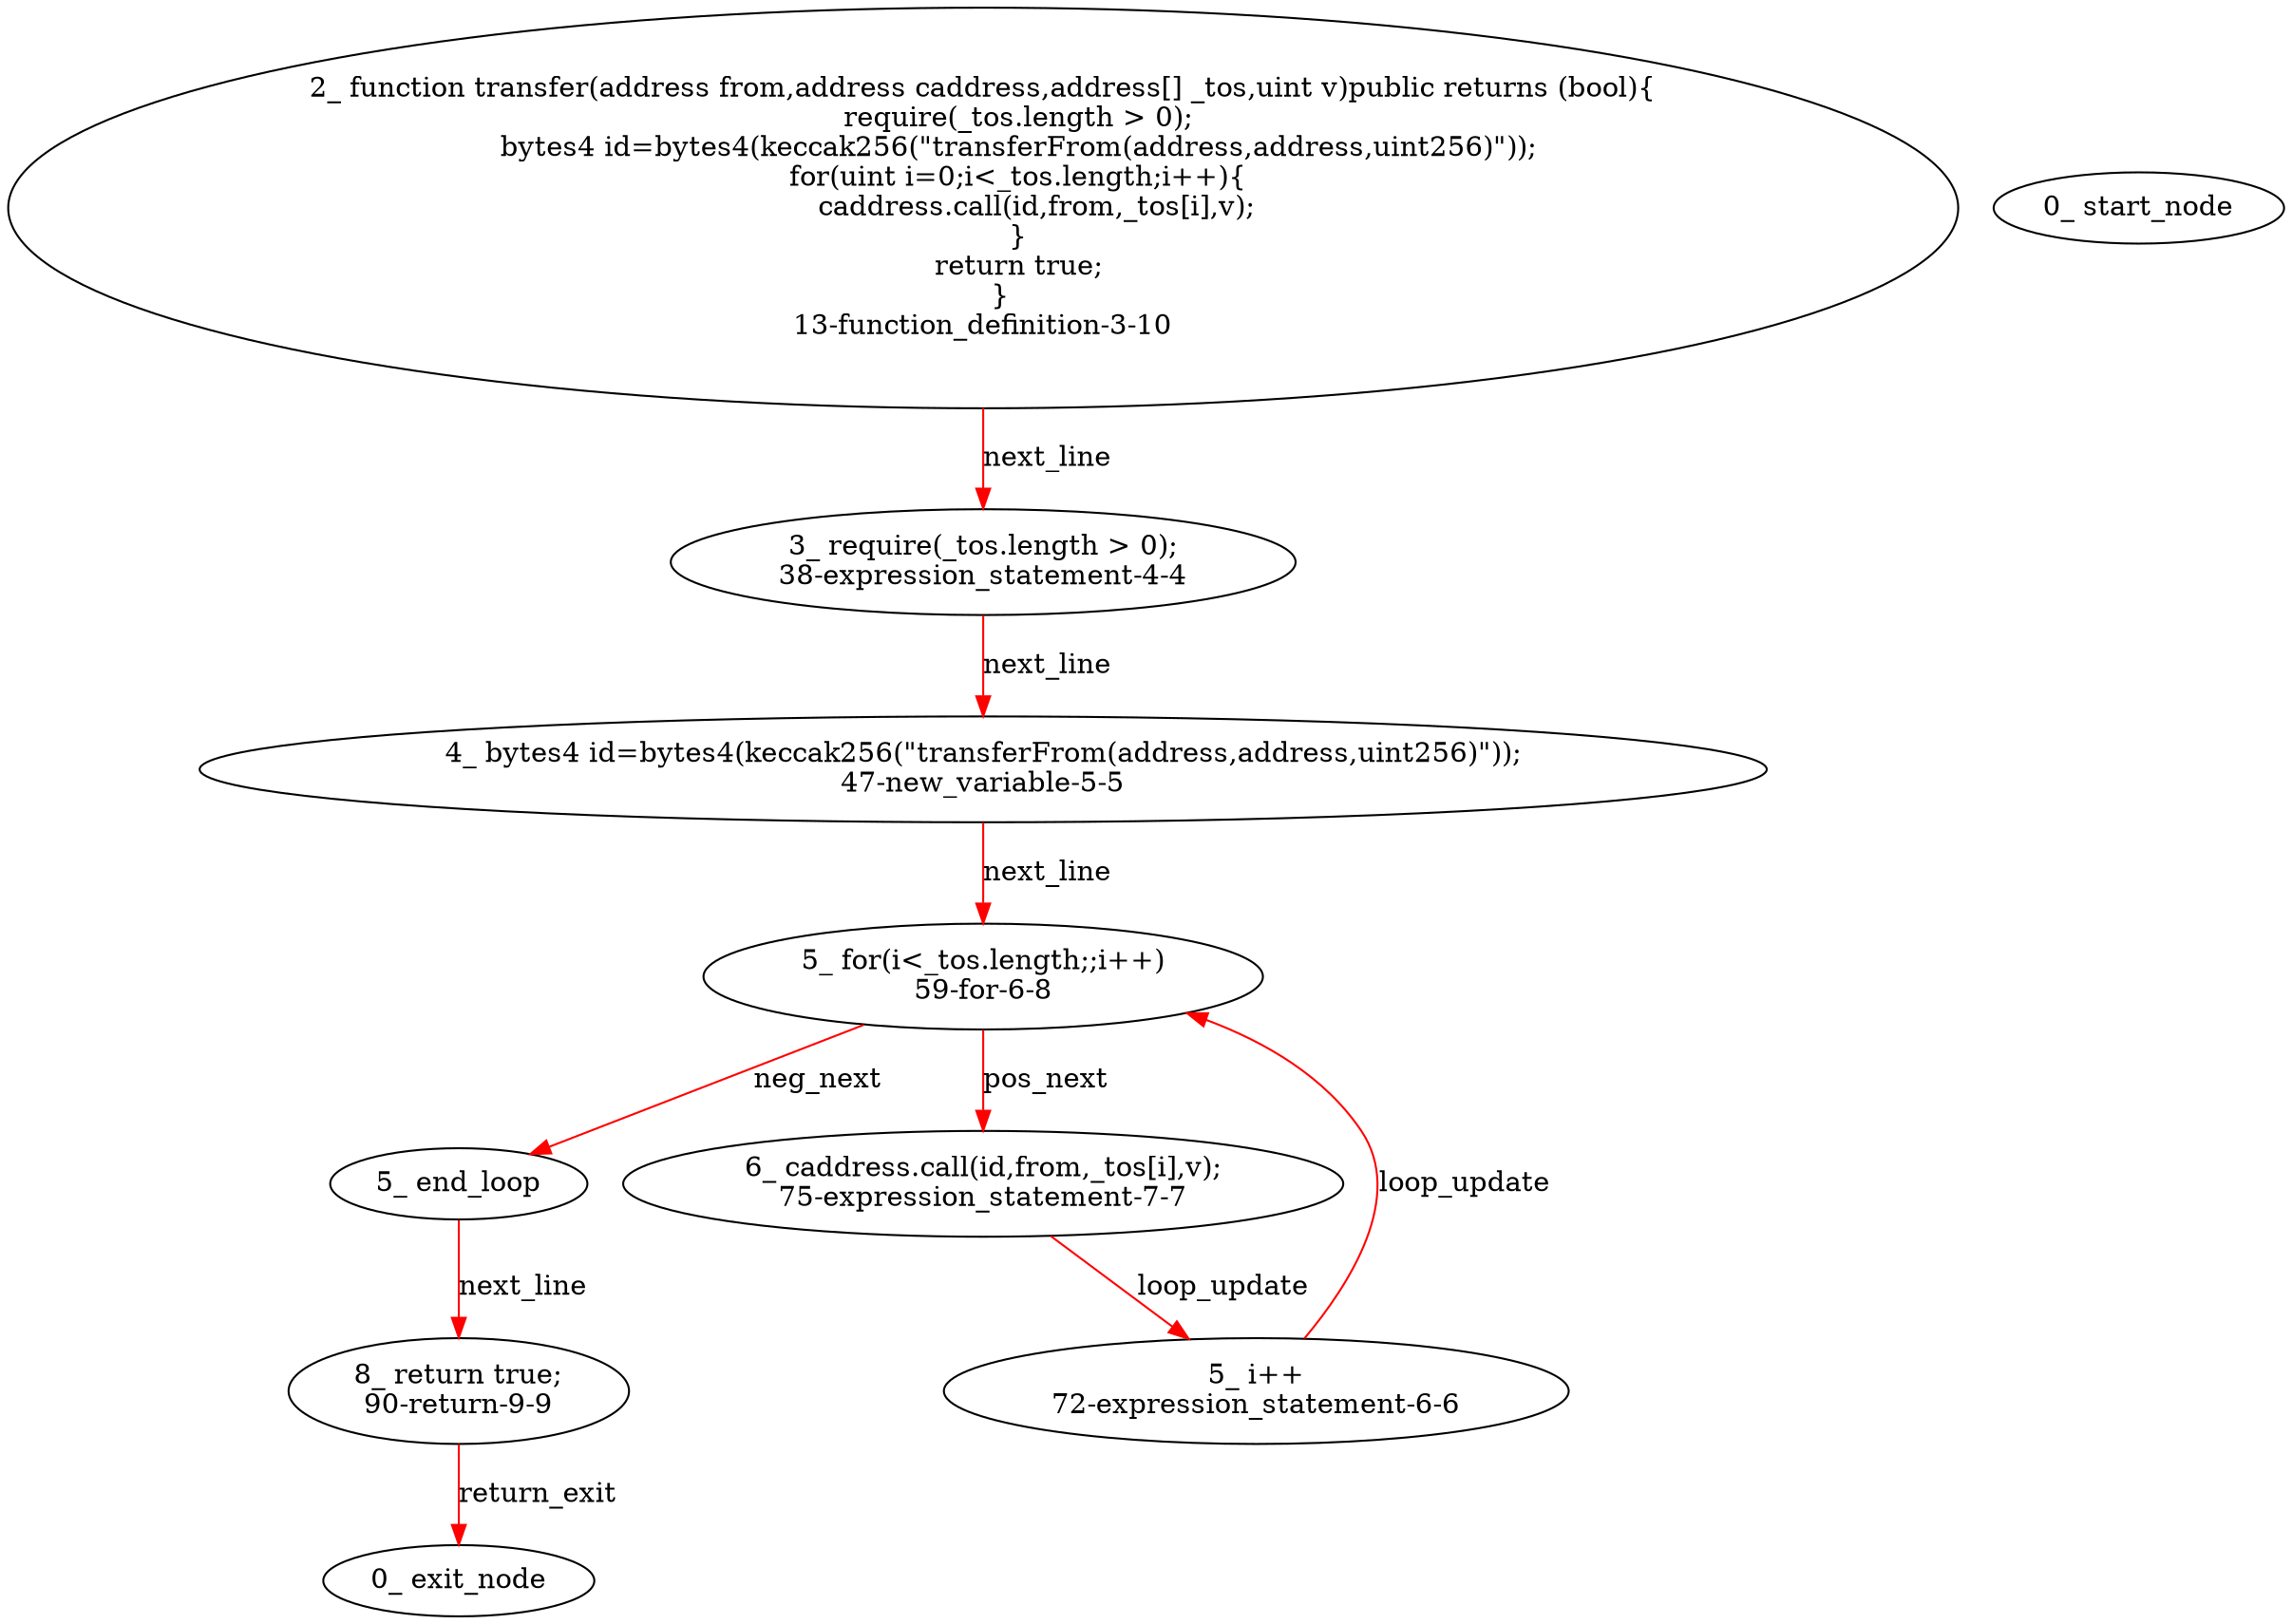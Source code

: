 digraph  {
13 [label="2_ function transfer(address from,address caddress,address[] _tos,uint v)public returns (bool){\n        require(_tos.length > 0);\n        bytes4 id=bytes4(keccak256(\"transferFrom(address,address,uint256)\"));\n        for(uint i=0;i<_tos.length;i++){\n            caddress.call(id,from,_tos[i],v);\n        }\n        return true;\n    }\n13-function_definition-3-10", method="transfer(address from,address caddress,address[] _tos,uint v)", type_label=function_definition];
38 [label="3_ require(_tos.length > 0);\n38-expression_statement-4-4", method="transfer(address from,address caddress,address[] _tos,uint v)", type_label=expression_statement];
47 [label="4_ bytes4 id=bytes4(keccak256(\"transferFrom(address,address,uint256)\"));\n47-new_variable-5-5", method="transfer(address from,address caddress,address[] _tos,uint v)", type_label=new_variable];
59 [label="5_ for(i<_tos.length;;i++)\n59-for-6-8", method="transfer(address from,address caddress,address[] _tos,uint v)", type_label=for];
147 [label="5_ end_loop", method="transfer(address from,address caddress,address[] _tos,uint v)", type_label=end_loop];
72 [label="5_ i++\n72-expression_statement-6-6", method="transfer(address from,address caddress,address[] _tos,uint v)", type_label=expression_statement];
75 [label="6_ caddress.call(id,from,_tos[i],v);\n75-expression_statement-7-7", method="transfer(address from,address caddress,address[] _tos,uint v)", type_label=expression_statement];
90 [label="8_ return true;\n90-return-9-9", method="transfer(address from,address caddress,address[] _tos,uint v)", type_label=return];
1 [label="0_ start_node", method="", type_label=start];
2 [label="0_ exit_node", method="", type_label=exit];
13 -> 38  [color=red, controlflow_type=next_line, edge_type=CFG_edge, key=0, label=next_line];
38 -> 47  [color=red, controlflow_type=next_line, edge_type=CFG_edge, key=0, label=next_line];
47 -> 59  [color=red, controlflow_type=next_line, edge_type=CFG_edge, key=0, label=next_line];
59 -> 75  [color=red, controlflow_type=pos_next, edge_type=CFG_edge, key=0, label=pos_next];
59 -> 147  [color=red, controlflow_type=neg_next, edge_type=CFG_edge, key=0, label=neg_next];
147 -> 90  [color=red, controlflow_type=next_line, edge_type=CFG_edge, key=0, label=next_line];
72 -> 59  [color=red, controlflow_type=loop_update, edge_type=CFG_edge, key=0, label=loop_update];
75 -> 72  [color=red, controlflow_type=loop_update, edge_type=CFG_edge, key=0, label=loop_update];
90 -> 2  [color=red, controlflow_type=return_exit, edge_type=CFG_edge, key=0, label=return_exit];
}
